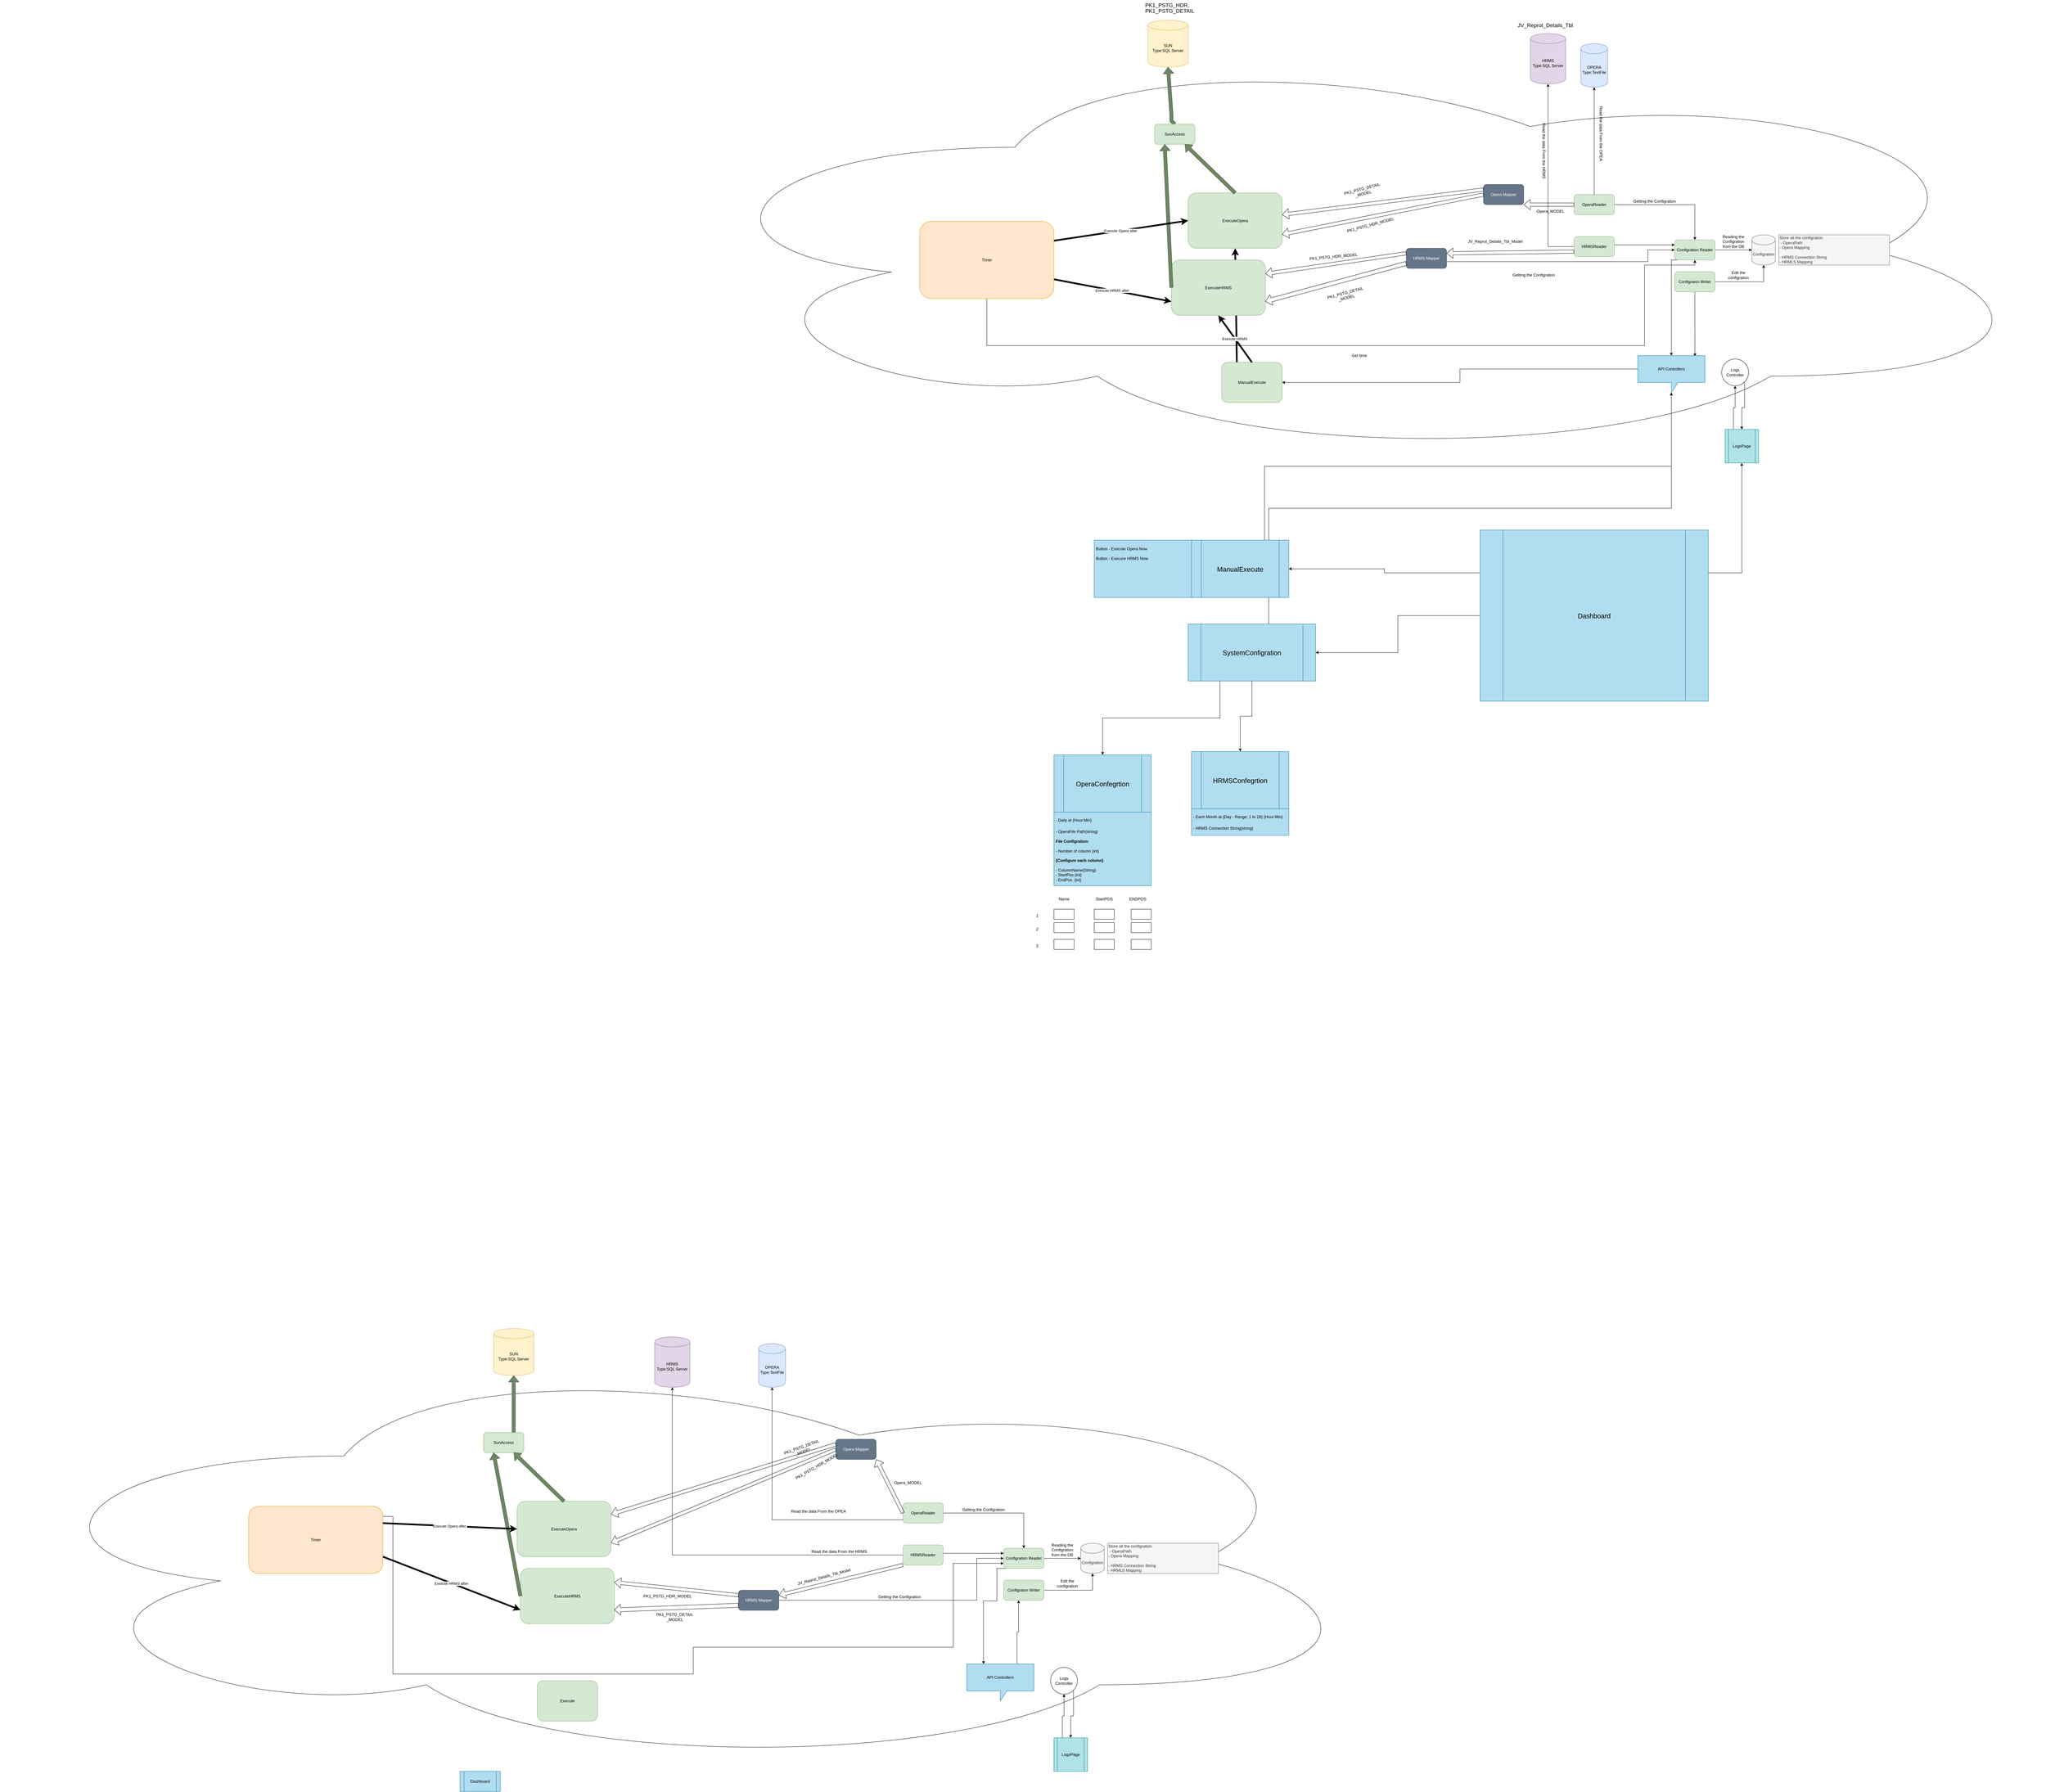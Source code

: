 <mxfile version="14.5.1" type="device"><diagram id="SkZ8xKbfMHvKanueeey8" name="Page-1"><mxGraphModel dx="5813" dy="5493" grid="1" gridSize="10" guides="1" tooltips="1" connect="1" arrows="1" fold="1" page="1" pageScale="1" pageWidth="5000" pageHeight="5000" math="0" shadow="0"><root><mxCell id="0"/><mxCell id="1" parent="0"/><mxCell id="7p1KO4YLAmuhVoITMuK_-13" value="" style="ellipse;shape=cloud;whiteSpace=wrap;html=1;" parent="1" vertex="1"><mxGeometry x="-4150" y="3040" width="4095" height="1240" as="geometry"/></mxCell><mxCell id="7p1KO4YLAmuhVoITMuK_-1" value="SUN&lt;br&gt;Type:SQL Server" style="shape=cylinder3;whiteSpace=wrap;html=1;boundedLbl=1;backgroundOutline=1;size=15;fillColor=#fff2cc;strokeColor=#d6b656;" parent="1" vertex="1"><mxGeometry x="-2680" y="2970" width="120" height="140" as="geometry"/></mxCell><mxCell id="7p1KO4YLAmuhVoITMuK_-2" value="OPERA&lt;br&gt;&lt;div style=&quot;text-align: left&quot;&gt;&lt;span&gt;Type:TextFile&lt;/span&gt;&lt;/div&gt;" style="shape=cylinder3;whiteSpace=wrap;html=1;boundedLbl=1;backgroundOutline=1;size=15;fillColor=#dae8fc;strokeColor=#6c8ebf;" parent="1" vertex="1"><mxGeometry x="-1890" y="3015" width="80" height="130" as="geometry"/></mxCell><mxCell id="7p1KO4YLAmuhVoITMuK_-3" value="HRMS&lt;br&gt;&lt;div&gt;&lt;span&gt;Type:SQL Server&lt;/span&gt;&lt;/div&gt;" style="shape=cylinder3;whiteSpace=wrap;html=1;boundedLbl=1;backgroundOutline=1;size=15;fillColor=#e1d5e7;strokeColor=#9673a6;" parent="1" vertex="1"><mxGeometry x="-2200" y="2995" width="105" height="150" as="geometry"/></mxCell><mxCell id="7p1KO4YLAmuhVoITMuK_-5" value="Configration" style="shape=cylinder3;whiteSpace=wrap;html=1;boundedLbl=1;backgroundOutline=1;size=15;fillColor=#f5f5f5;strokeColor=#666666;fontColor=#333333;" parent="1" vertex="1"><mxGeometry x="-930" y="3610" width="70" height="90" as="geometry"/></mxCell><mxCell id="7p1KO4YLAmuhVoITMuK_-7" value="Store all the configration&lt;br&gt;&amp;nbsp;- OperaPath&lt;br&gt;- Opera Mapping&lt;br&gt;&lt;br&gt;- HRMS Connection String&lt;br&gt;- HRMLS Mapping&lt;br&gt;" style="text;html=1;strokeColor=#666666;fillColor=#f5f5f5;align=left;verticalAlign=middle;whiteSpace=wrap;rounded=0;fontColor=#333333;" parent="1" vertex="1"><mxGeometry x="-850" y="3610" width="330" height="90" as="geometry"/></mxCell><mxCell id="7p1KO4YLAmuhVoITMuK_-10" value="Read the data From the OPEA&amp;nbsp;" style="text;html=1;strokeColor=none;fillColor=none;align=center;verticalAlign=middle;whiteSpace=wrap;rounded=0;" parent="1" vertex="1"><mxGeometry x="-1800" y="3505" width="180" height="20" as="geometry"/></mxCell><mxCell id="7p1KO4YLAmuhVoITMuK_-11" value="Read the data From the HRMS" style="text;html=1;strokeColor=none;fillColor=none;align=center;verticalAlign=middle;whiteSpace=wrap;rounded=0;" parent="1" vertex="1"><mxGeometry x="-1790" y="3625" width="280" height="20" as="geometry"/></mxCell><mxCell id="7p1KO4YLAmuhVoITMuK_-18" style="edgeStyle=orthogonalEdgeStyle;rounded=0;orthogonalLoop=1;jettySize=auto;html=1;exitX=0;exitY=0.5;exitDx=0;exitDy=0;" parent="1" source="7p1KO4YLAmuhVoITMuK_-14" target="7p1KO4YLAmuhVoITMuK_-2" edge="1"><mxGeometry relative="1" as="geometry"><Array as="points"><mxPoint x="-1460" y="3540"/></Array></mxGeometry></mxCell><mxCell id="7p1KO4YLAmuhVoITMuK_-23" style="edgeStyle=orthogonalEdgeStyle;rounded=0;orthogonalLoop=1;jettySize=auto;html=1;exitX=1;exitY=0.5;exitDx=0;exitDy=0;" parent="1" source="7p1KO4YLAmuhVoITMuK_-14" target="7p1KO4YLAmuhVoITMuK_-19" edge="1"><mxGeometry relative="1" as="geometry"/></mxCell><mxCell id="7p1KO4YLAmuhVoITMuK_-14" value="OperaReader" style="rounded=1;whiteSpace=wrap;html=1;fillColor=#d5e8d4;strokeColor=#82b366;" parent="1" vertex="1"><mxGeometry x="-1460" y="3490" width="120" height="60" as="geometry"/></mxCell><mxCell id="7p1KO4YLAmuhVoITMuK_-16" value="Getting the Configration" style="text;html=1;strokeColor=none;fillColor=none;align=center;verticalAlign=middle;whiteSpace=wrap;rounded=0;" parent="1" vertex="1"><mxGeometry x="-1340" y="3500" width="240" height="20" as="geometry"/></mxCell><mxCell id="7p1KO4YLAmuhVoITMuK_-25" style="edgeStyle=orthogonalEdgeStyle;rounded=0;orthogonalLoop=1;jettySize=auto;html=1;exitX=1;exitY=0.5;exitDx=0;exitDy=0;" parent="1" source="7p1KO4YLAmuhVoITMuK_-19" target="7p1KO4YLAmuhVoITMuK_-5" edge="1"><mxGeometry relative="1" as="geometry"/></mxCell><mxCell id="7p1KO4YLAmuhVoITMuK_-61" style="edgeStyle=orthogonalEdgeStyle;rounded=0;orthogonalLoop=1;jettySize=auto;html=1;exitX=0.5;exitY=1;exitDx=0;exitDy=0;entryX=0.25;entryY=0;entryDx=0;entryDy=0;entryPerimeter=0;" parent="1" source="7p1KO4YLAmuhVoITMuK_-19" target="7p1KO4YLAmuhVoITMuK_-60" edge="1"><mxGeometry relative="1" as="geometry"><Array as="points"><mxPoint x="-1180" y="3685"/><mxPoint x="-1180" y="3782"/><mxPoint x="-1220" y="3782"/></Array></mxGeometry></mxCell><mxCell id="7p1KO4YLAmuhVoITMuK_-19" value="Configration Reader" style="rounded=1;whiteSpace=wrap;html=1;fillColor=#d5e8d4;strokeColor=#82b366;" parent="1" vertex="1"><mxGeometry x="-1160" y="3625" width="120" height="60" as="geometry"/></mxCell><mxCell id="7p1KO4YLAmuhVoITMuK_-24" value="Reading the Configration from the DB" style="text;html=1;strokeColor=none;fillColor=none;align=center;verticalAlign=middle;whiteSpace=wrap;rounded=0;" parent="1" vertex="1"><mxGeometry x="-1020" y="3620" width="70" height="20" as="geometry"/></mxCell><mxCell id="7p1KO4YLAmuhVoITMuK_-27" style="edgeStyle=orthogonalEdgeStyle;rounded=0;orthogonalLoop=1;jettySize=auto;html=1;exitX=1;exitY=0.5;exitDx=0;exitDy=0;entryX=0.5;entryY=1;entryDx=0;entryDy=0;entryPerimeter=0;" parent="1" source="7p1KO4YLAmuhVoITMuK_-26" target="7p1KO4YLAmuhVoITMuK_-5" edge="1"><mxGeometry relative="1" as="geometry"/></mxCell><mxCell id="7p1KO4YLAmuhVoITMuK_-26" value="Configraion Writer" style="rounded=1;whiteSpace=wrap;html=1;fillColor=#d5e8d4;strokeColor=#82b366;" parent="1" vertex="1"><mxGeometry x="-1160" y="3720" width="120" height="60" as="geometry"/></mxCell><mxCell id="7p1KO4YLAmuhVoITMuK_-28" value="Edit the configration" style="text;html=1;strokeColor=none;fillColor=none;align=center;verticalAlign=middle;whiteSpace=wrap;rounded=0;" parent="1" vertex="1"><mxGeometry x="-990" y="3720" width="40" height="20" as="geometry"/></mxCell><mxCell id="7p1KO4YLAmuhVoITMuK_-31" style="edgeStyle=orthogonalEdgeStyle;rounded=0;orthogonalLoop=1;jettySize=auto;html=1;exitX=1;exitY=0.5;exitDx=0;exitDy=0;entryX=0;entryY=0.25;entryDx=0;entryDy=0;" parent="1" source="7p1KO4YLAmuhVoITMuK_-29" target="7p1KO4YLAmuhVoITMuK_-19" edge="1"><mxGeometry relative="1" as="geometry"><Array as="points"><mxPoint x="-1340" y="3640"/></Array></mxGeometry></mxCell><mxCell id="7p1KO4YLAmuhVoITMuK_-32" style="edgeStyle=orthogonalEdgeStyle;rounded=0;orthogonalLoop=1;jettySize=auto;html=1;exitX=0;exitY=0.5;exitDx=0;exitDy=0;" parent="1" source="7p1KO4YLAmuhVoITMuK_-29" target="7p1KO4YLAmuhVoITMuK_-3" edge="1"><mxGeometry relative="1" as="geometry"/></mxCell><mxCell id="7p1KO4YLAmuhVoITMuK_-29" value="HRMSReader" style="rounded=1;whiteSpace=wrap;html=1;fillColor=#d5e8d4;strokeColor=#82b366;" parent="1" vertex="1"><mxGeometry x="-1460" y="3615" width="120" height="60" as="geometry"/></mxCell><mxCell id="7p1KO4YLAmuhVoITMuK_-36" value="" style="shape=flexArrow;endArrow=classic;html=1;exitX=0;exitY=1;exitDx=0;exitDy=0;entryX=1;entryY=0.25;entryDx=0;entryDy=0;" parent="1" source="7p1KO4YLAmuhVoITMuK_-29" target="7p1KO4YLAmuhVoITMuK_-37" edge="1"><mxGeometry width="50" height="50" relative="1" as="geometry"><mxPoint x="-1360" y="3880" as="sourcePoint"/><mxPoint x="-1710" y="3750" as="targetPoint"/></mxGeometry></mxCell><mxCell id="7p1KO4YLAmuhVoITMuK_-42" style="edgeStyle=orthogonalEdgeStyle;rounded=0;orthogonalLoop=1;jettySize=auto;html=1;exitX=1;exitY=0.5;exitDx=0;exitDy=0;entryX=0;entryY=0.5;entryDx=0;entryDy=0;" parent="1" source="7p1KO4YLAmuhVoITMuK_-37" target="7p1KO4YLAmuhVoITMuK_-19" edge="1"><mxGeometry relative="1" as="geometry"><Array as="points"><mxPoint x="-1240" y="3780"/><mxPoint x="-1240" y="3655"/></Array></mxGeometry></mxCell><mxCell id="7p1KO4YLAmuhVoITMuK_-37" value="HRMS Mapper" style="rounded=1;whiteSpace=wrap;html=1;fillColor=#647687;strokeColor=#314354;fontColor=#ffffff;" parent="1" vertex="1"><mxGeometry x="-1950" y="3750" width="120" height="60" as="geometry"/></mxCell><mxCell id="7p1KO4YLAmuhVoITMuK_-38" value="" style="shape=flexArrow;endArrow=classic;html=1;exitX=0;exitY=0.5;exitDx=0;exitDy=0;entryX=1;entryY=1;entryDx=0;entryDy=0;" parent="1" source="7p1KO4YLAmuhVoITMuK_-14" target="7p1KO4YLAmuhVoITMuK_-50" edge="1"><mxGeometry width="50" height="50" relative="1" as="geometry"><mxPoint x="-1630" y="3830" as="sourcePoint"/><mxPoint x="-1610" y="3220" as="targetPoint"/></mxGeometry></mxCell><mxCell id="7p1KO4YLAmuhVoITMuK_-41" value="&lt;span style=&quot;line-height: 107% ; font-family: &amp;#34;calibri&amp;#34; , sans-serif&quot;&gt;&lt;font style=&quot;font-size: 12px&quot;&gt;JV_Reprot_Details_Tbl_Model&lt;/font&gt;&lt;/span&gt;" style="text;html=1;strokeColor=none;fillColor=none;align=center;verticalAlign=middle;whiteSpace=wrap;rounded=0;rotation=-15;" parent="1" vertex="1"><mxGeometry x="-1790" y="3700" width="190" height="20" as="geometry"/></mxCell><mxCell id="7p1KO4YLAmuhVoITMuK_-43" value="Getting the Configration" style="text;html=1;strokeColor=none;fillColor=none;align=center;verticalAlign=middle;whiteSpace=wrap;rounded=0;" parent="1" vertex="1"><mxGeometry x="-1590" y="3760" width="240" height="20" as="geometry"/></mxCell><mxCell id="7p1KO4YLAmuhVoITMuK_-45" value="&lt;span style=&quot;line-height: 107% ; font-family: &amp;#34;calibri&amp;#34; , sans-serif&quot;&gt;&lt;font style=&quot;font-size: 12px&quot;&gt;PK1_PSTG_HDR_MODEL&amp;nbsp;&lt;/font&gt;&lt;/span&gt;" style="text;html=1;strokeColor=none;fillColor=none;align=center;verticalAlign=middle;whiteSpace=wrap;rounded=0;" parent="1" vertex="1"><mxGeometry x="-2225" y="3757.5" width="130" height="20" as="geometry"/></mxCell><mxCell id="7p1KO4YLAmuhVoITMuK_-46" value="" style="shape=flexArrow;endArrow=classic;html=1;exitX=0;exitY=0.25;exitDx=0;exitDy=0;entryX=1;entryY=0.25;entryDx=0;entryDy=0;" parent="1" source="7p1KO4YLAmuhVoITMuK_-37" target="gyoFnCKfVferiqmTyNsm-7" edge="1"><mxGeometry width="50" height="50" relative="1" as="geometry"><mxPoint x="-1930" y="3810" as="sourcePoint"/><mxPoint x="-2300" y="3693.761" as="targetPoint"/></mxGeometry></mxCell><mxCell id="7p1KO4YLAmuhVoITMuK_-47" value="" style="shape=flexArrow;endArrow=classic;html=1;width=12;endSize=5.67;exitX=0;exitY=0.75;exitDx=0;exitDy=0;entryX=1;entryY=0.75;entryDx=0;entryDy=0;" parent="1" source="7p1KO4YLAmuhVoITMuK_-37" target="gyoFnCKfVferiqmTyNsm-7" edge="1"><mxGeometry width="50" height="50" relative="1" as="geometry"><mxPoint x="-2010" y="3800" as="sourcePoint"/><mxPoint x="-2300" y="3810" as="targetPoint"/></mxGeometry></mxCell><mxCell id="7p1KO4YLAmuhVoITMuK_-48" value="&lt;span style=&quot;line-height: 107% ; font-family: &amp;#34;calibri&amp;#34; , sans-serif&quot;&gt;PK1_PSTG_DETAIL _MODEL&lt;/span&gt;" style="text;html=1;strokeColor=none;fillColor=none;align=center;verticalAlign=middle;whiteSpace=wrap;rounded=0;" parent="1" vertex="1"><mxGeometry x="-2210" y="3820" width="140" height="20" as="geometry"/></mxCell><mxCell id="7p1KO4YLAmuhVoITMuK_-50" value="Opera Mapper" style="rounded=1;whiteSpace=wrap;html=1;fillColor=#647687;strokeColor=#314354;fontColor=#ffffff;" parent="1" vertex="1"><mxGeometry x="-1660" y="3300" width="120" height="60" as="geometry"/></mxCell><mxCell id="7p1KO4YLAmuhVoITMuK_-51" value="Opera_MODEL" style="text;html=1;strokeColor=none;fillColor=none;align=center;verticalAlign=middle;whiteSpace=wrap;rounded=0;" parent="1" vertex="1"><mxGeometry x="-1490" y="3420" width="90" height="20" as="geometry"/></mxCell><mxCell id="7p1KO4YLAmuhVoITMuK_-53" value="" style="shape=flexArrow;endArrow=classic;html=1;exitX=0;exitY=0.5;exitDx=0;exitDy=0;entryX=1;entryY=0.75;entryDx=0;entryDy=0;" parent="1" source="7p1KO4YLAmuhVoITMuK_-50" target="gyoFnCKfVferiqmTyNsm-4" edge="1"><mxGeometry width="50" height="50" relative="1" as="geometry"><mxPoint x="-1675" y="3341.88" as="sourcePoint"/><mxPoint x="-2300" y="3650" as="targetPoint"/></mxGeometry></mxCell><mxCell id="7p1KO4YLAmuhVoITMuK_-54" value="&lt;span style=&quot;line-height: 107% ; font-family: &amp;#34;calibri&amp;#34; , sans-serif&quot;&gt;&lt;font style=&quot;font-size: 12px&quot;&gt;PK1_PSTG_HDR_MODEL&amp;nbsp;&lt;/font&gt;&lt;/span&gt;" style="text;html=1;strokeColor=none;fillColor=none;align=center;verticalAlign=middle;whiteSpace=wrap;rounded=0;rotation=-30;" parent="1" vertex="1"><mxGeometry x="-1780" y="3370" width="130" height="20" as="geometry"/></mxCell><mxCell id="7p1KO4YLAmuhVoITMuK_-55" value="" style="endArrow=classic;html=1;exitX=0;exitY=0.25;exitDx=0;exitDy=0;shape=flexArrow;" parent="1" source="7p1KO4YLAmuhVoITMuK_-50" target="gyoFnCKfVferiqmTyNsm-4" edge="1"><mxGeometry width="50" height="50" relative="1" as="geometry"><mxPoint x="-1660" y="3285" as="sourcePoint"/><mxPoint x="-2300" y="3565.76" as="targetPoint"/></mxGeometry></mxCell><mxCell id="7p1KO4YLAmuhVoITMuK_-56" value="&lt;span style=&quot;line-height: 107% ; font-family: &amp;#34;calibri&amp;#34; , sans-serif&quot;&gt;PK1_PSTG_DETAIL _MODEL&lt;/span&gt;" style="text;html=1;strokeColor=none;fillColor=none;align=center;verticalAlign=middle;whiteSpace=wrap;rounded=0;rotation=-20;" parent="1" vertex="1"><mxGeometry x="-1830" y="3320" width="140" height="20" as="geometry"/></mxCell><mxCell id="7p1KO4YLAmuhVoITMuK_-57" value="" style="shape=flexArrow;endArrow=classic;html=1;fillColor=#6d8764;strokeColor=#3A5431;entryX=0.5;entryY=1;entryDx=0;entryDy=0;entryPerimeter=0;exitX=0.75;exitY=0;exitDx=0;exitDy=0;" parent="1" source="gyoFnCKfVferiqmTyNsm-5" target="7p1KO4YLAmuhVoITMuK_-1" edge="1"><mxGeometry width="50" height="50" relative="1" as="geometry"><mxPoint x="-2620" y="3260" as="sourcePoint"/><mxPoint x="-2870" y="3480" as="targetPoint"/></mxGeometry></mxCell><mxCell id="7p1KO4YLAmuhVoITMuK_-62" style="edgeStyle=orthogonalEdgeStyle;rounded=0;orthogonalLoop=1;jettySize=auto;html=1;exitX=0.75;exitY=0;exitDx=0;exitDy=0;exitPerimeter=0;entryX=0.372;entryY=1.002;entryDx=0;entryDy=0;entryPerimeter=0;" parent="1" source="7p1KO4YLAmuhVoITMuK_-60" target="7p1KO4YLAmuhVoITMuK_-26" edge="1"><mxGeometry relative="1" as="geometry"><mxPoint x="-1119" y="3830" as="targetPoint"/></mxGeometry></mxCell><mxCell id="7p1KO4YLAmuhVoITMuK_-60" value="API Controllers" style="shape=callout;whiteSpace=wrap;html=1;perimeter=calloutPerimeter;fillColor=#b1ddf0;strokeColor=#10739e;" parent="1" vertex="1"><mxGeometry x="-1270" y="3970" width="200" height="110" as="geometry"/></mxCell><mxCell id="7p1KO4YLAmuhVoITMuK_-69" style="edgeStyle=orthogonalEdgeStyle;rounded=0;orthogonalLoop=1;jettySize=auto;html=1;exitX=0.25;exitY=0;exitDx=0;exitDy=0;entryX=0.5;entryY=1;entryDx=0;entryDy=0;" parent="1" source="7p1KO4YLAmuhVoITMuK_-65" target="7p1KO4YLAmuhVoITMuK_-67" edge="1"><mxGeometry relative="1" as="geometry"/></mxCell><mxCell id="7p1KO4YLAmuhVoITMuK_-65" value="LogsPage" style="shape=process;whiteSpace=wrap;html=1;backgroundOutline=1;fillColor=#b0e3e6;strokeColor=#0e8088;" parent="1" vertex="1"><mxGeometry x="-1010" y="4190" width="100" height="100" as="geometry"/></mxCell><mxCell id="7p1KO4YLAmuhVoITMuK_-68" style="edgeStyle=orthogonalEdgeStyle;rounded=0;orthogonalLoop=1;jettySize=auto;html=1;exitX=1;exitY=1;exitDx=0;exitDy=0;" parent="1" source="7p1KO4YLAmuhVoITMuK_-67" target="7p1KO4YLAmuhVoITMuK_-65" edge="1"><mxGeometry relative="1" as="geometry"/></mxCell><mxCell id="7p1KO4YLAmuhVoITMuK_-67" value="Logs Controller" style="ellipse;whiteSpace=wrap;html=1;aspect=fixed;" parent="1" vertex="1"><mxGeometry x="-1020" y="3980" width="80" height="80" as="geometry"/></mxCell><mxCell id="gyoFnCKfVferiqmTyNsm-3" style="edgeStyle=orthogonalEdgeStyle;rounded=0;orthogonalLoop=1;jettySize=auto;html=1;exitX=1;exitY=0.5;exitDx=0;exitDy=0;entryX=0;entryY=0.75;entryDx=0;entryDy=0;" parent="1" source="gyoFnCKfVferiqmTyNsm-1" target="7p1KO4YLAmuhVoITMuK_-19" edge="1"><mxGeometry relative="1" as="geometry"><Array as="points"><mxPoint x="-2980" y="3530"/><mxPoint x="-2980" y="4000"/><mxPoint x="-2085" y="4000"/><mxPoint x="-2085" y="3920"/><mxPoint x="-1310" y="3920"/><mxPoint x="-1310" y="3670"/></Array></mxGeometry></mxCell><mxCell id="gyoFnCKfVferiqmTyNsm-1" value="Timer" style="rounded=1;whiteSpace=wrap;html=1;fillColor=#ffe6cc;strokeColor=#d79b00;" parent="1" vertex="1"><mxGeometry x="-3410" y="3500" width="400" height="200" as="geometry"/></mxCell><mxCell id="gyoFnCKfVferiqmTyNsm-4" value="ExecuteOpera" style="rounded=1;whiteSpace=wrap;html=1;fillColor=#d5e8d4;strokeColor=#82b366;" parent="1" vertex="1"><mxGeometry x="-2610" y="3485" width="280" height="165" as="geometry"/></mxCell><mxCell id="gyoFnCKfVferiqmTyNsm-5" value="SunAccess" style="rounded=1;whiteSpace=wrap;html=1;fillColor=#d5e8d4;strokeColor=#82b366;" parent="1" vertex="1"><mxGeometry x="-2710" y="3280" width="120" height="60" as="geometry"/></mxCell><mxCell id="gyoFnCKfVferiqmTyNsm-6" value="" style="shape=flexArrow;endArrow=classic;html=1;fillColor=#6d8764;strokeColor=#3A5431;entryX=0.75;entryY=1;entryDx=0;entryDy=0;exitX=0.5;exitY=0;exitDx=0;exitDy=0;" parent="1" source="gyoFnCKfVferiqmTyNsm-4" target="gyoFnCKfVferiqmTyNsm-5" edge="1"><mxGeometry width="50" height="50" relative="1" as="geometry"><mxPoint x="-2500" y="3470" as="sourcePoint"/><mxPoint x="-2500" y="3300" as="targetPoint"/></mxGeometry></mxCell><mxCell id="gyoFnCKfVferiqmTyNsm-7" value="ExecuteHRMS" style="rounded=1;whiteSpace=wrap;html=1;fillColor=#d5e8d4;strokeColor=#82b366;" parent="1" vertex="1"><mxGeometry x="-2600" y="3685" width="280" height="165" as="geometry"/></mxCell><mxCell id="gyoFnCKfVferiqmTyNsm-9" value="" style="shape=flexArrow;endArrow=classic;html=1;fillColor=#6d8764;strokeColor=#3A5431;entryX=0.25;entryY=1;entryDx=0;entryDy=0;exitX=0;exitY=0.5;exitDx=0;exitDy=0;" parent="1" source="gyoFnCKfVferiqmTyNsm-7" target="gyoFnCKfVferiqmTyNsm-5" edge="1"><mxGeometry width="50" height="50" relative="1" as="geometry"><mxPoint x="-2610" y="3750" as="sourcePoint"/><mxPoint x="-2760" y="3605" as="targetPoint"/></mxGeometry></mxCell><mxCell id="gyoFnCKfVferiqmTyNsm-12" value="" style="endArrow=classic;html=1;strokeWidth=5;entryX=0;entryY=0.5;entryDx=0;entryDy=0;exitX=1;exitY=0.25;exitDx=0;exitDy=0;" parent="1" source="gyoFnCKfVferiqmTyNsm-1" target="gyoFnCKfVferiqmTyNsm-4" edge="1"><mxGeometry relative="1" as="geometry"><mxPoint x="-2880" y="3660" as="sourcePoint"/><mxPoint x="-2780" y="3660" as="targetPoint"/></mxGeometry></mxCell><mxCell id="gyoFnCKfVferiqmTyNsm-13" value="Exexute Opera after&amp;nbsp;" style="edgeLabel;resizable=0;html=1;align=center;verticalAlign=middle;" parent="gyoFnCKfVferiqmTyNsm-12" connectable="0" vertex="1"><mxGeometry relative="1" as="geometry"/></mxCell><mxCell id="gyoFnCKfVferiqmTyNsm-15" value="" style="endArrow=classic;html=1;strokeWidth=5;entryX=0;entryY=0.75;entryDx=0;entryDy=0;exitX=1;exitY=0.75;exitDx=0;exitDy=0;" parent="1" source="gyoFnCKfVferiqmTyNsm-1" target="gyoFnCKfVferiqmTyNsm-7" edge="1"><mxGeometry relative="1" as="geometry"><mxPoint x="-3020" y="3710" as="sourcePoint"/><mxPoint x="-2620.0" y="3727.5" as="targetPoint"/></mxGeometry></mxCell><mxCell id="gyoFnCKfVferiqmTyNsm-16" value="Exexute HRMS after&amp;nbsp;" style="edgeLabel;resizable=0;html=1;align=center;verticalAlign=middle;" parent="gyoFnCKfVferiqmTyNsm-15" connectable="0" vertex="1"><mxGeometry relative="1" as="geometry"/></mxCell><mxCell id="gyoFnCKfVferiqmTyNsm-26" value="Dashboard" style="shape=process;whiteSpace=wrap;html=1;backgroundOutline=1;fillColor=#b1ddf0;strokeColor=#10739e;" parent="1" vertex="1"><mxGeometry x="-2780" y="4290" width="120" height="60" as="geometry"/></mxCell><mxCell id="gyoFnCKfVferiqmTyNsm-27" style="edgeStyle=orthogonalEdgeStyle;rounded=0;jumpSize=8;orthogonalLoop=1;jettySize=auto;html=1;exitX=0.5;exitY=1;exitDx=0;exitDy=0;strokeWidth=5;" parent="1" edge="1"><mxGeometry relative="1" as="geometry"><mxPoint x="-2535" y="3140" as="sourcePoint"/><mxPoint x="-2535" y="3140" as="targetPoint"/></mxGeometry></mxCell><mxCell id="gyoFnCKfVferiqmTyNsm-28" value="Execute" style="rounded=1;whiteSpace=wrap;html=1;fillColor=#d5e8d4;strokeColor=#82b366;" parent="1" vertex="1"><mxGeometry x="-2550" y="4020" width="180" height="120" as="geometry"/></mxCell><mxCell id="gyoFnCKfVferiqmTyNsm-29" value="" style="ellipse;shape=cloud;whiteSpace=wrap;html=1;" parent="1" vertex="1"><mxGeometry x="-2150" y="-861" width="4095" height="1240" as="geometry"/></mxCell><mxCell id="gyoFnCKfVferiqmTyNsm-30" value="" style="endArrow=classic;html=1;strokeWidth=5;entryX=0.5;entryY=1;entryDx=0;entryDy=0;exitX=0.25;exitY=0;exitDx=0;exitDy=0;" parent="1" source="gyoFnCKfVferiqmTyNsm-91" target="gyoFnCKfVferiqmTyNsm-79" edge="1"><mxGeometry relative="1" as="geometry"><mxPoint x="-510" y="170" as="sourcePoint"/><mxPoint x="-560" y="30" as="targetPoint"/></mxGeometry></mxCell><mxCell id="gyoFnCKfVferiqmTyNsm-31" value="Exexute HRMS&amp;nbsp;" style="edgeLabel;resizable=0;html=1;align=center;verticalAlign=middle;" parent="gyoFnCKfVferiqmTyNsm-30" connectable="0" vertex="1"><mxGeometry relative="1" as="geometry"/></mxCell><mxCell id="gyoFnCKfVferiqmTyNsm-32" value="SUN&lt;br&gt;Type:SQL Server" style="shape=cylinder3;whiteSpace=wrap;html=1;boundedLbl=1;backgroundOutline=1;size=15;fillColor=#fff2cc;strokeColor=#d6b656;" parent="1" vertex="1"><mxGeometry x="-730" y="-930" width="120" height="140" as="geometry"/></mxCell><mxCell id="gyoFnCKfVferiqmTyNsm-33" value="OPERA&lt;br&gt;&lt;div style=&quot;text-align: left&quot;&gt;&lt;span&gt;Type:TextFile&lt;/span&gt;&lt;/div&gt;" style="shape=cylinder3;whiteSpace=wrap;html=1;boundedLbl=1;backgroundOutline=1;size=15;fillColor=#dae8fc;strokeColor=#6c8ebf;" parent="1" vertex="1"><mxGeometry x="560" y="-860" width="80" height="130" as="geometry"/></mxCell><mxCell id="gyoFnCKfVferiqmTyNsm-34" value="HRMS&lt;br&gt;&lt;div&gt;&lt;span&gt;Type:SQL Server&lt;/span&gt;&lt;/div&gt;" style="shape=cylinder3;whiteSpace=wrap;html=1;boundedLbl=1;backgroundOutline=1;size=15;fillColor=#e1d5e7;strokeColor=#9673a6;" parent="1" vertex="1"><mxGeometry x="410" y="-890" width="105" height="150" as="geometry"/></mxCell><mxCell id="gyoFnCKfVferiqmTyNsm-35" value="Configration" style="shape=cylinder3;whiteSpace=wrap;html=1;boundedLbl=1;backgroundOutline=1;size=15;fillColor=#f5f5f5;strokeColor=#666666;fontColor=#333333;" parent="1" vertex="1"><mxGeometry x="1070" y="-290" width="70" height="90" as="geometry"/></mxCell><mxCell id="gyoFnCKfVferiqmTyNsm-36" value="Store all the configration&lt;br&gt;&amp;nbsp;- OperaPath&lt;br&gt;- Opera Mapping&lt;br&gt;&lt;br&gt;- HRMS Connection String&lt;br&gt;- HRMLS Mapping&lt;br&gt;" style="text;html=1;strokeColor=#666666;fillColor=#f5f5f5;align=left;verticalAlign=middle;whiteSpace=wrap;rounded=0;fontColor=#333333;" parent="1" vertex="1"><mxGeometry x="1150" y="-290" width="330" height="90" as="geometry"/></mxCell><mxCell id="gyoFnCKfVferiqmTyNsm-37" value="Read the data From the OPEA&amp;nbsp;" style="text;html=1;strokeColor=none;fillColor=none;align=center;verticalAlign=middle;whiteSpace=wrap;rounded=0;rotation=90;" parent="1" vertex="1"><mxGeometry x="530" y="-600" width="180" height="20" as="geometry"/></mxCell><mxCell id="gyoFnCKfVferiqmTyNsm-38" value="Read the data From the HRMS" style="text;html=1;strokeColor=none;fillColor=none;align=center;verticalAlign=middle;whiteSpace=wrap;rounded=0;rotation=90;" parent="1" vertex="1"><mxGeometry x="310" y="-550" width="280" height="20" as="geometry"/></mxCell><mxCell id="gyoFnCKfVferiqmTyNsm-39" style="edgeStyle=orthogonalEdgeStyle;rounded=0;orthogonalLoop=1;jettySize=auto;html=1;exitX=0;exitY=0.5;exitDx=0;exitDy=0;" parent="1" source="gyoFnCKfVferiqmTyNsm-41" target="gyoFnCKfVferiqmTyNsm-33" edge="1"><mxGeometry relative="1" as="geometry"><Array as="points"><mxPoint x="540" y="-360"/></Array></mxGeometry></mxCell><mxCell id="gyoFnCKfVferiqmTyNsm-40" style="edgeStyle=orthogonalEdgeStyle;rounded=0;orthogonalLoop=1;jettySize=auto;html=1;exitX=1;exitY=0.5;exitDx=0;exitDy=0;" parent="1" source="gyoFnCKfVferiqmTyNsm-41" target="gyoFnCKfVferiqmTyNsm-45" edge="1"><mxGeometry relative="1" as="geometry"/></mxCell><mxCell id="gyoFnCKfVferiqmTyNsm-41" value="OperaReader" style="rounded=1;whiteSpace=wrap;html=1;fillColor=#d5e8d4;strokeColor=#82b366;" parent="1" vertex="1"><mxGeometry x="540" y="-410" width="120" height="60" as="geometry"/></mxCell><mxCell id="gyoFnCKfVferiqmTyNsm-42" value="Getting the Configration" style="text;html=1;strokeColor=none;fillColor=none;align=center;verticalAlign=middle;whiteSpace=wrap;rounded=0;" parent="1" vertex="1"><mxGeometry x="660" y="-400" width="240" height="20" as="geometry"/></mxCell><mxCell id="gyoFnCKfVferiqmTyNsm-43" style="edgeStyle=orthogonalEdgeStyle;rounded=0;orthogonalLoop=1;jettySize=auto;html=1;exitX=1;exitY=0.5;exitDx=0;exitDy=0;" parent="1" source="gyoFnCKfVferiqmTyNsm-45" target="gyoFnCKfVferiqmTyNsm-35" edge="1"><mxGeometry relative="1" as="geometry"/></mxCell><mxCell id="gyoFnCKfVferiqmTyNsm-44" style="edgeStyle=orthogonalEdgeStyle;rounded=0;orthogonalLoop=1;jettySize=auto;html=1;exitX=0.5;exitY=1;exitDx=0;exitDy=0;entryX=0.5;entryY=0;entryDx=0;entryDy=0;entryPerimeter=0;" parent="1" source="gyoFnCKfVferiqmTyNsm-45" target="gyoFnCKfVferiqmTyNsm-72" edge="1"><mxGeometry relative="1" as="geometry"><Array as="points"><mxPoint x="830" y="-215"/></Array></mxGeometry></mxCell><mxCell id="gyoFnCKfVferiqmTyNsm-45" value="Configration Reader" style="rounded=1;whiteSpace=wrap;html=1;fillColor=#d5e8d4;strokeColor=#82b366;" parent="1" vertex="1"><mxGeometry x="840" y="-275" width="120" height="60" as="geometry"/></mxCell><mxCell id="gyoFnCKfVferiqmTyNsm-46" value="Reading the Configration from the DB" style="text;html=1;strokeColor=none;fillColor=none;align=center;verticalAlign=middle;whiteSpace=wrap;rounded=0;" parent="1" vertex="1"><mxGeometry x="980" y="-280" width="70" height="20" as="geometry"/></mxCell><mxCell id="gyoFnCKfVferiqmTyNsm-47" style="edgeStyle=orthogonalEdgeStyle;rounded=0;orthogonalLoop=1;jettySize=auto;html=1;exitX=1;exitY=0.5;exitDx=0;exitDy=0;entryX=0.5;entryY=1;entryDx=0;entryDy=0;entryPerimeter=0;" parent="1" source="gyoFnCKfVferiqmTyNsm-49" target="gyoFnCKfVferiqmTyNsm-35" edge="1"><mxGeometry relative="1" as="geometry"/></mxCell><mxCell id="gyoFnCKfVferiqmTyNsm-48" style="edgeStyle=none;rounded=0;orthogonalLoop=1;jettySize=auto;html=1;exitX=0.5;exitY=1;exitDx=0;exitDy=0;entryX=0.851;entryY=0.017;entryDx=0;entryDy=0;entryPerimeter=0;" parent="1" source="gyoFnCKfVferiqmTyNsm-49" target="gyoFnCKfVferiqmTyNsm-72" edge="1"><mxGeometry relative="1" as="geometry"/></mxCell><mxCell id="gyoFnCKfVferiqmTyNsm-49" value="Configraion Writer" style="rounded=1;whiteSpace=wrap;html=1;fillColor=#d5e8d4;strokeColor=#82b366;" parent="1" vertex="1"><mxGeometry x="840" y="-180" width="120" height="60" as="geometry"/></mxCell><mxCell id="gyoFnCKfVferiqmTyNsm-50" value="Edit the configration" style="text;html=1;strokeColor=none;fillColor=none;align=center;verticalAlign=middle;whiteSpace=wrap;rounded=0;" parent="1" vertex="1"><mxGeometry x="1010" y="-180" width="40" height="20" as="geometry"/></mxCell><mxCell id="gyoFnCKfVferiqmTyNsm-51" style="edgeStyle=orthogonalEdgeStyle;rounded=0;orthogonalLoop=1;jettySize=auto;html=1;exitX=1;exitY=0.5;exitDx=0;exitDy=0;entryX=0;entryY=0.25;entryDx=0;entryDy=0;" parent="1" source="gyoFnCKfVferiqmTyNsm-53" target="gyoFnCKfVferiqmTyNsm-45" edge="1"><mxGeometry relative="1" as="geometry"><Array as="points"><mxPoint x="660" y="-260"/></Array></mxGeometry></mxCell><mxCell id="gyoFnCKfVferiqmTyNsm-52" style="edgeStyle=orthogonalEdgeStyle;rounded=0;orthogonalLoop=1;jettySize=auto;html=1;exitX=0;exitY=0.5;exitDx=0;exitDy=0;" parent="1" source="gyoFnCKfVferiqmTyNsm-53" target="gyoFnCKfVferiqmTyNsm-34" edge="1"><mxGeometry relative="1" as="geometry"/></mxCell><mxCell id="gyoFnCKfVferiqmTyNsm-53" value="HRMSReader" style="rounded=1;whiteSpace=wrap;html=1;fillColor=#d5e8d4;strokeColor=#82b366;" parent="1" vertex="1"><mxGeometry x="540" y="-285" width="120" height="60" as="geometry"/></mxCell><mxCell id="gyoFnCKfVferiqmTyNsm-54" value="" style="shape=flexArrow;endArrow=classic;html=1;exitX=0;exitY=0.75;exitDx=0;exitDy=0;entryX=1;entryY=0.25;entryDx=0;entryDy=0;" parent="1" source="gyoFnCKfVferiqmTyNsm-53" target="gyoFnCKfVferiqmTyNsm-56" edge="1"><mxGeometry width="50" height="50" relative="1" as="geometry"><mxPoint x="640" y="-20" as="sourcePoint"/><mxPoint x="290" y="-150" as="targetPoint"/></mxGeometry></mxCell><mxCell id="gyoFnCKfVferiqmTyNsm-55" style="edgeStyle=orthogonalEdgeStyle;rounded=0;orthogonalLoop=1;jettySize=auto;html=1;exitX=1;exitY=0.5;exitDx=0;exitDy=0;entryX=0;entryY=0.5;entryDx=0;entryDy=0;" parent="1" source="gyoFnCKfVferiqmTyNsm-56" target="gyoFnCKfVferiqmTyNsm-45" edge="1"><mxGeometry relative="1" as="geometry"><Array as="points"><mxPoint x="160" y="-210"/><mxPoint x="760" y="-210"/><mxPoint x="760" y="-245"/></Array></mxGeometry></mxCell><mxCell id="gyoFnCKfVferiqmTyNsm-56" value="HRMS Mapper" style="rounded=1;whiteSpace=wrap;html=1;fillColor=#647687;strokeColor=#314354;fontColor=#ffffff;" parent="1" vertex="1"><mxGeometry x="40" y="-250" width="120" height="60" as="geometry"/></mxCell><mxCell id="gyoFnCKfVferiqmTyNsm-57" value="" style="shape=flexArrow;endArrow=classic;html=1;exitX=0;exitY=0.5;exitDx=0;exitDy=0;entryX=1;entryY=1;entryDx=0;entryDy=0;" parent="1" source="gyoFnCKfVferiqmTyNsm-41" target="gyoFnCKfVferiqmTyNsm-64" edge="1"><mxGeometry width="50" height="50" relative="1" as="geometry"><mxPoint x="370" y="-70" as="sourcePoint"/><mxPoint x="390" y="-680" as="targetPoint"/></mxGeometry></mxCell><mxCell id="gyoFnCKfVferiqmTyNsm-58" value="&lt;span style=&quot;line-height: 107% ; font-family: &amp;#34;calibri&amp;#34; , sans-serif&quot;&gt;&lt;font style=&quot;font-size: 12px&quot;&gt;JV_Reprot_Details_Tbl_Model&lt;/font&gt;&lt;/span&gt;" style="text;html=1;strokeColor=none;fillColor=none;align=center;verticalAlign=middle;whiteSpace=wrap;rounded=0;rotation=0;" parent="1" vertex="1"><mxGeometry x="210" y="-280" width="190" height="20" as="geometry"/></mxCell><mxCell id="gyoFnCKfVferiqmTyNsm-59" value="Getting the Configration" style="text;html=1;strokeColor=none;fillColor=none;align=center;verticalAlign=middle;whiteSpace=wrap;rounded=0;" parent="1" vertex="1"><mxGeometry x="300" y="-180" width="240" height="20" as="geometry"/></mxCell><mxCell id="gyoFnCKfVferiqmTyNsm-60" value="&lt;span style=&quot;line-height: 107% ; font-family: &amp;#34;calibri&amp;#34; , sans-serif&quot;&gt;&lt;font style=&quot;font-size: 12px&quot;&gt;PK1_PSTG_HDR_MODEL&amp;nbsp;&lt;/font&gt;&lt;/span&gt;" style="text;html=1;strokeColor=none;fillColor=none;align=center;verticalAlign=middle;whiteSpace=wrap;rounded=0;rotation=-5;" parent="1" vertex="1"><mxGeometry x="-240" y="-235" width="130" height="20" as="geometry"/></mxCell><mxCell id="gyoFnCKfVferiqmTyNsm-61" value="" style="shape=flexArrow;endArrow=classic;html=1;exitX=0;exitY=0.25;exitDx=0;exitDy=0;entryX=1;entryY=0.25;entryDx=0;entryDy=0;" parent="1" source="gyoFnCKfVferiqmTyNsm-56" target="gyoFnCKfVferiqmTyNsm-82" edge="1"><mxGeometry width="50" height="50" relative="1" as="geometry"><mxPoint x="70" y="-90" as="sourcePoint"/><mxPoint x="-300" y="-206.239" as="targetPoint"/></mxGeometry></mxCell><mxCell id="gyoFnCKfVferiqmTyNsm-62" value="" style="shape=flexArrow;endArrow=classic;html=1;width=12;endSize=5.67;exitX=0;exitY=0.75;exitDx=0;exitDy=0;entryX=1;entryY=0.75;entryDx=0;entryDy=0;" parent="1" source="gyoFnCKfVferiqmTyNsm-56" target="gyoFnCKfVferiqmTyNsm-82" edge="1"><mxGeometry width="50" height="50" relative="1" as="geometry"><mxPoint x="-10" y="-100" as="sourcePoint"/><mxPoint x="-300" y="-90" as="targetPoint"/></mxGeometry></mxCell><mxCell id="gyoFnCKfVferiqmTyNsm-63" value="&lt;span style=&quot;line-height: 107% ; font-family: &amp;#34;calibri&amp;#34; , sans-serif&quot;&gt;PK1_PSTG_DETAIL _MODEL&lt;/span&gt;" style="text;html=1;strokeColor=none;fillColor=none;align=center;verticalAlign=middle;whiteSpace=wrap;rounded=0;rotation=-15;" parent="1" vertex="1"><mxGeometry x="-210" y="-120" width="140" height="20" as="geometry"/></mxCell><mxCell id="gyoFnCKfVferiqmTyNsm-64" value="Opera Mapper" style="rounded=1;whiteSpace=wrap;html=1;fillColor=#647687;strokeColor=#314354;fontColor=#ffffff;" parent="1" vertex="1"><mxGeometry x="270" y="-440" width="120" height="60" as="geometry"/></mxCell><mxCell id="gyoFnCKfVferiqmTyNsm-65" value="Opera_MODEL" style="text;html=1;strokeColor=none;fillColor=none;align=center;verticalAlign=middle;whiteSpace=wrap;rounded=0;" parent="1" vertex="1"><mxGeometry x="425" y="-370" width="90" height="20" as="geometry"/></mxCell><mxCell id="gyoFnCKfVferiqmTyNsm-66" value="" style="shape=flexArrow;endArrow=classic;html=1;exitX=0;exitY=0.5;exitDx=0;exitDy=0;entryX=1;entryY=0.75;entryDx=0;entryDy=0;" parent="1" source="gyoFnCKfVferiqmTyNsm-64" target="gyoFnCKfVferiqmTyNsm-79" edge="1"><mxGeometry width="50" height="50" relative="1" as="geometry"><mxPoint x="325" y="-558.12" as="sourcePoint"/><mxPoint x="-300" y="-250" as="targetPoint"/></mxGeometry></mxCell><mxCell id="gyoFnCKfVferiqmTyNsm-67" value="&lt;span style=&quot;line-height: 107% ; font-family: &amp;#34;calibri&amp;#34; , sans-serif&quot;&gt;&lt;font style=&quot;font-size: 12px&quot;&gt;PK1_PSTG_HDR_MODEL&amp;nbsp;&lt;/font&gt;&lt;/span&gt;" style="text;html=1;strokeColor=none;fillColor=none;align=center;verticalAlign=middle;whiteSpace=wrap;rounded=0;rotation=-15;" parent="1" vertex="1"><mxGeometry x="-130" y="-330" width="130" height="20" as="geometry"/></mxCell><mxCell id="gyoFnCKfVferiqmTyNsm-68" value="" style="endArrow=classic;html=1;exitX=0;exitY=0.25;exitDx=0;exitDy=0;shape=flexArrow;" parent="1" source="gyoFnCKfVferiqmTyNsm-64" target="gyoFnCKfVferiqmTyNsm-79" edge="1"><mxGeometry width="50" height="50" relative="1" as="geometry"><mxPoint x="340" y="-615" as="sourcePoint"/><mxPoint x="-300" y="-334.24" as="targetPoint"/></mxGeometry></mxCell><mxCell id="gyoFnCKfVferiqmTyNsm-69" value="&lt;span style=&quot;line-height: 107% ; font-family: &amp;#34;calibri&amp;#34; , sans-serif&quot;&gt;PK1_PSTG_DETAIL _MODEL&lt;/span&gt;" style="text;html=1;strokeColor=none;fillColor=none;align=center;verticalAlign=middle;whiteSpace=wrap;rounded=0;rotation=-15;" parent="1" vertex="1"><mxGeometry x="-160" y="-430" width="140" height="20" as="geometry"/></mxCell><mxCell id="gyoFnCKfVferiqmTyNsm-70" value="" style="shape=flexArrow;endArrow=classic;html=1;fillColor=#6d8764;strokeColor=#3A5431;entryX=0.5;entryY=1;entryDx=0;entryDy=0;entryPerimeter=0;exitX=0.5;exitY=0;exitDx=0;exitDy=0;" parent="1" source="gyoFnCKfVferiqmTyNsm-80" target="gyoFnCKfVferiqmTyNsm-32" edge="1"><mxGeometry width="50" height="50" relative="1" as="geometry"><mxPoint x="-620" y="-640" as="sourcePoint"/><mxPoint x="-870" y="-420" as="targetPoint"/><Array as="points"><mxPoint x="-660" y="-630"/><mxPoint x="-660" y="-650"/></Array></mxGeometry></mxCell><mxCell id="gyoFnCKfVferiqmTyNsm-71" style="edgeStyle=orthogonalEdgeStyle;rounded=0;orthogonalLoop=1;jettySize=auto;html=1;exitX=0;exitY=0;exitDx=0;exitDy=40;exitPerimeter=0;entryX=1;entryY=0.5;entryDx=0;entryDy=0;" parent="1" source="gyoFnCKfVferiqmTyNsm-72" target="gyoFnCKfVferiqmTyNsm-91" edge="1"><mxGeometry relative="1" as="geometry"/></mxCell><mxCell id="gyoFnCKfVferiqmTyNsm-72" value="API Controllers" style="shape=callout;whiteSpace=wrap;html=1;perimeter=calloutPerimeter;fillColor=#b1ddf0;strokeColor=#10739e;" parent="1" vertex="1"><mxGeometry x="730" y="70" width="200" height="110" as="geometry"/></mxCell><mxCell id="gyoFnCKfVferiqmTyNsm-73" style="edgeStyle=orthogonalEdgeStyle;rounded=0;orthogonalLoop=1;jettySize=auto;html=1;exitX=0.25;exitY=0;exitDx=0;exitDy=0;entryX=0.5;entryY=1;entryDx=0;entryDy=0;" parent="1" source="gyoFnCKfVferiqmTyNsm-74" target="gyoFnCKfVferiqmTyNsm-76" edge="1"><mxGeometry relative="1" as="geometry"/></mxCell><mxCell id="gyoFnCKfVferiqmTyNsm-74" value="LogsPage" style="shape=process;whiteSpace=wrap;html=1;backgroundOutline=1;fillColor=#b0e3e6;strokeColor=#0e8088;" parent="1" vertex="1"><mxGeometry x="990" y="290" width="100" height="100" as="geometry"/></mxCell><mxCell id="gyoFnCKfVferiqmTyNsm-75" style="edgeStyle=orthogonalEdgeStyle;rounded=0;orthogonalLoop=1;jettySize=auto;html=1;exitX=1;exitY=1;exitDx=0;exitDy=0;" parent="1" source="gyoFnCKfVferiqmTyNsm-76" target="gyoFnCKfVferiqmTyNsm-74" edge="1"><mxGeometry relative="1" as="geometry"/></mxCell><mxCell id="gyoFnCKfVferiqmTyNsm-76" value="Logs Controller" style="ellipse;whiteSpace=wrap;html=1;aspect=fixed;" parent="1" vertex="1"><mxGeometry x="980" y="80" width="80" height="80" as="geometry"/></mxCell><mxCell id="gyoFnCKfVferiqmTyNsm-77" style="edgeStyle=orthogonalEdgeStyle;rounded=0;orthogonalLoop=1;jettySize=auto;html=1;exitX=0.5;exitY=1;exitDx=0;exitDy=0;entryX=0.5;entryY=1;entryDx=0;entryDy=0;" parent="1" source="gyoFnCKfVferiqmTyNsm-78" target="gyoFnCKfVferiqmTyNsm-45" edge="1"><mxGeometry relative="1" as="geometry"><Array as="points"><mxPoint x="-1210" y="40"/><mxPoint x="750" y="40"/><mxPoint x="750" y="-200"/><mxPoint x="900" y="-200"/></Array></mxGeometry></mxCell><mxCell id="gyoFnCKfVferiqmTyNsm-78" value="Timer" style="rounded=1;whiteSpace=wrap;html=1;fillColor=#ffe6cc;strokeColor=#d79b00;" parent="1" vertex="1"><mxGeometry x="-1410" y="-330" width="400" height="230" as="geometry"/></mxCell><mxCell id="gyoFnCKfVferiqmTyNsm-79" value="ExecuteOpera" style="rounded=1;whiteSpace=wrap;html=1;fillColor=#d5e8d4;strokeColor=#82b366;" parent="1" vertex="1"><mxGeometry x="-610" y="-415" width="280" height="165" as="geometry"/></mxCell><mxCell id="gyoFnCKfVferiqmTyNsm-80" value="SunAccess" style="rounded=1;whiteSpace=wrap;html=1;fillColor=#d5e8d4;strokeColor=#82b366;" parent="1" vertex="1"><mxGeometry x="-710" y="-620" width="120" height="60" as="geometry"/></mxCell><mxCell id="gyoFnCKfVferiqmTyNsm-81" value="" style="shape=flexArrow;endArrow=classic;html=1;fillColor=#6d8764;strokeColor=#3A5431;entryX=0.75;entryY=1;entryDx=0;entryDy=0;exitX=0.5;exitY=0;exitDx=0;exitDy=0;" parent="1" source="gyoFnCKfVferiqmTyNsm-79" target="gyoFnCKfVferiqmTyNsm-80" edge="1"><mxGeometry width="50" height="50" relative="1" as="geometry"><mxPoint x="-500" y="-430" as="sourcePoint"/><mxPoint x="-500" y="-600" as="targetPoint"/></mxGeometry></mxCell><mxCell id="gyoFnCKfVferiqmTyNsm-82" value="ExecuteHRMS" style="rounded=1;whiteSpace=wrap;html=1;fillColor=#d5e8d4;strokeColor=#82b366;" parent="1" vertex="1"><mxGeometry x="-660" y="-215" width="280" height="165" as="geometry"/></mxCell><mxCell id="gyoFnCKfVferiqmTyNsm-83" value="" style="shape=flexArrow;endArrow=classic;html=1;fillColor=#6d8764;strokeColor=#3A5431;entryX=0.25;entryY=1;entryDx=0;entryDy=0;exitX=0;exitY=0.5;exitDx=0;exitDy=0;" parent="1" source="gyoFnCKfVferiqmTyNsm-82" target="gyoFnCKfVferiqmTyNsm-80" edge="1"><mxGeometry width="50" height="50" relative="1" as="geometry"><mxPoint x="-610" y="-150" as="sourcePoint"/><mxPoint x="-760" y="-295" as="targetPoint"/></mxGeometry></mxCell><mxCell id="gyoFnCKfVferiqmTyNsm-84" value="" style="endArrow=classic;html=1;strokeWidth=5;entryX=0;entryY=0.5;entryDx=0;entryDy=0;exitX=1;exitY=0.25;exitDx=0;exitDy=0;" parent="1" source="gyoFnCKfVferiqmTyNsm-78" target="gyoFnCKfVferiqmTyNsm-79" edge="1"><mxGeometry relative="1" as="geometry"><mxPoint x="-880" y="-240" as="sourcePoint"/><mxPoint x="-780" y="-240" as="targetPoint"/></mxGeometry></mxCell><mxCell id="gyoFnCKfVferiqmTyNsm-85" value="Exexute Opera after&amp;nbsp;" style="edgeLabel;resizable=0;html=1;align=center;verticalAlign=middle;" parent="gyoFnCKfVferiqmTyNsm-84" connectable="0" vertex="1"><mxGeometry relative="1" as="geometry"/></mxCell><mxCell id="gyoFnCKfVferiqmTyNsm-86" value="" style="endArrow=classic;html=1;strokeWidth=5;entryX=0;entryY=0.75;entryDx=0;entryDy=0;exitX=1;exitY=0.75;exitDx=0;exitDy=0;" parent="1" source="gyoFnCKfVferiqmTyNsm-78" target="gyoFnCKfVferiqmTyNsm-82" edge="1"><mxGeometry relative="1" as="geometry"><mxPoint x="-1020" y="-190" as="sourcePoint"/><mxPoint x="-620.0" y="-172.5" as="targetPoint"/></mxGeometry></mxCell><mxCell id="gyoFnCKfVferiqmTyNsm-87" value="Exexute HRMS after&amp;nbsp;" style="edgeLabel;resizable=0;html=1;align=center;verticalAlign=middle;" parent="gyoFnCKfVferiqmTyNsm-86" connectable="0" vertex="1"><mxGeometry relative="1" as="geometry"/></mxCell><mxCell id="5uANZd_QHqIU4_mtOagt-2" style="edgeStyle=orthogonalEdgeStyle;rounded=0;orthogonalLoop=1;jettySize=auto;html=1;exitX=1;exitY=0.25;exitDx=0;exitDy=0;entryX=0.5;entryY=1;entryDx=0;entryDy=0;" edge="1" parent="1" source="gyoFnCKfVferiqmTyNsm-89" target="gyoFnCKfVferiqmTyNsm-74"><mxGeometry relative="1" as="geometry"/></mxCell><mxCell id="5uANZd_QHqIU4_mtOagt-3" style="edgeStyle=orthogonalEdgeStyle;rounded=0;orthogonalLoop=1;jettySize=auto;html=1;exitX=0;exitY=0.5;exitDx=0;exitDy=0;entryX=1;entryY=0.5;entryDx=0;entryDy=0;" edge="1" parent="1" source="gyoFnCKfVferiqmTyNsm-89" target="5uANZd_QHqIU4_mtOagt-1"><mxGeometry relative="1" as="geometry"/></mxCell><mxCell id="5uANZd_QHqIU4_mtOagt-5" style="edgeStyle=orthogonalEdgeStyle;rounded=0;orthogonalLoop=1;jettySize=auto;html=1;exitX=0;exitY=0.25;exitDx=0;exitDy=0;" edge="1" parent="1" source="gyoFnCKfVferiqmTyNsm-89" target="5uANZd_QHqIU4_mtOagt-6"><mxGeometry relative="1" as="geometry"><mxPoint x="-270" y="680" as="targetPoint"/></mxGeometry></mxCell><mxCell id="gyoFnCKfVferiqmTyNsm-89" value="&lt;font style=&quot;font-size: 20px&quot;&gt;Dashboard&lt;/font&gt;" style="shape=process;whiteSpace=wrap;html=1;backgroundOutline=1;fillColor=#b1ddf0;strokeColor=#10739e;" parent="1" vertex="1"><mxGeometry x="260" y="590" width="680" height="510" as="geometry"/></mxCell><mxCell id="gyoFnCKfVferiqmTyNsm-90" style="edgeStyle=orthogonalEdgeStyle;rounded=0;jumpSize=8;orthogonalLoop=1;jettySize=auto;html=1;exitX=0.5;exitY=1;exitDx=0;exitDy=0;strokeWidth=5;" parent="1" edge="1"><mxGeometry relative="1" as="geometry"><mxPoint x="-535" y="-760" as="sourcePoint"/><mxPoint x="-535" y="-760" as="targetPoint"/></mxGeometry></mxCell><mxCell id="gyoFnCKfVferiqmTyNsm-91" value="ManualExecute" style="rounded=1;whiteSpace=wrap;html=1;fillColor=#d5e8d4;strokeColor=#82b366;" parent="1" vertex="1"><mxGeometry x="-510" y="90" width="180" height="120" as="geometry"/></mxCell><mxCell id="gyoFnCKfVferiqmTyNsm-92" value="&lt;font face=&quot;calibri, sans-serif&quot;&gt;Get time&lt;br&gt;&lt;/font&gt;" style="text;html=1;strokeColor=none;fillColor=none;align=center;verticalAlign=middle;whiteSpace=wrap;rounded=0;rotation=0;" parent="1" vertex="1"><mxGeometry x="-170" y="60" width="140" height="20" as="geometry"/></mxCell><mxCell id="gyoFnCKfVferiqmTyNsm-93" value="" style="endArrow=classic;html=1;strokeWidth=5;entryX=0.5;entryY=1;entryDx=0;entryDy=0;exitX=0.5;exitY=0;exitDx=0;exitDy=0;" parent="1" source="gyoFnCKfVferiqmTyNsm-91" target="gyoFnCKfVferiqmTyNsm-82" edge="1"><mxGeometry relative="1" as="geometry"><mxPoint x="-800" y="40" as="sourcePoint"/><mxPoint x="-450" y="106.25" as="targetPoint"/></mxGeometry></mxCell><mxCell id="gyoFnCKfVferiqmTyNsm-94" value="Exexute HRMS&amp;nbsp;" style="edgeLabel;resizable=0;html=1;align=center;verticalAlign=middle;" parent="gyoFnCKfVferiqmTyNsm-93" connectable="0" vertex="1"><mxGeometry relative="1" as="geometry"/></mxCell><mxCell id="gyoFnCKfVferiqmTyNsm-155" value="&lt;span style=&quot;font-size: 12.0pt ; line-height: 107% ; font-family: &amp;quot;calibri&amp;quot; , sans-serif&quot;&gt;JV_Reprot_Details_Tbl&lt;/span&gt;" style="text;whiteSpace=wrap;html=1;" parent="1" vertex="1"><mxGeometry x="370" y="-930" width="170" height="30" as="geometry"/></mxCell><mxCell id="gyoFnCKfVferiqmTyNsm-156" value="&lt;span style=&quot;font-size: 12.0pt ; line-height: 107% ; font-family: &amp;quot;calibri&amp;quot; , sans-serif&quot;&gt;PK1_PSTG_HDR,&#10;PK1_PSTG_DETAIL&lt;/span&gt;" style="text;whiteSpace=wrap;html=1;" parent="1" vertex="1"><mxGeometry x="-740" y="-990" width="140" height="50" as="geometry"/></mxCell><mxCell id="5uANZd_QHqIU4_mtOagt-7" style="edgeStyle=orthogonalEdgeStyle;rounded=0;orthogonalLoop=1;jettySize=auto;html=1;exitX=0.25;exitY=1;exitDx=0;exitDy=0;entryX=0.5;entryY=0;entryDx=0;entryDy=0;" edge="1" parent="1" source="5uANZd_QHqIU4_mtOagt-1" target="5uANZd_QHqIU4_mtOagt-8"><mxGeometry relative="1" as="geometry"><mxPoint x="-840" y="1160" as="targetPoint"/></mxGeometry></mxCell><mxCell id="5uANZd_QHqIU4_mtOagt-10" style="edgeStyle=orthogonalEdgeStyle;rounded=0;orthogonalLoop=1;jettySize=auto;html=1;exitX=0.5;exitY=1;exitDx=0;exitDy=0;" edge="1" parent="1" source="5uANZd_QHqIU4_mtOagt-1" target="5uANZd_QHqIU4_mtOagt-9"><mxGeometry relative="1" as="geometry"/></mxCell><mxCell id="5uANZd_QHqIU4_mtOagt-16" style="edgeStyle=orthogonalEdgeStyle;rounded=0;orthogonalLoop=1;jettySize=auto;html=1;exitX=0.75;exitY=0;exitDx=0;exitDy=0;" edge="1" parent="1" source="5uANZd_QHqIU4_mtOagt-1"><mxGeometry relative="1" as="geometry"><mxPoint x="830" y="180" as="targetPoint"/><Array as="points"><mxPoint x="-370" y="870"/><mxPoint x="-370" y="525"/><mxPoint x="830" y="525"/></Array></mxGeometry></mxCell><mxCell id="5uANZd_QHqIU4_mtOagt-1" value="&lt;font style=&quot;font-size: 20px&quot;&gt;SystemConfigration&lt;/font&gt;" style="shape=process;whiteSpace=wrap;html=1;backgroundOutline=1;fillColor=#b1ddf0;strokeColor=#10739e;" vertex="1" parent="1"><mxGeometry x="-610" y="870" width="380" height="170" as="geometry"/></mxCell><mxCell id="5uANZd_QHqIU4_mtOagt-15" style="edgeStyle=orthogonalEdgeStyle;rounded=0;orthogonalLoop=1;jettySize=auto;html=1;exitX=0.75;exitY=0;exitDx=0;exitDy=0;entryX=0;entryY=0;entryDx=100;entryDy=110;entryPerimeter=0;" edge="1" parent="1" source="5uANZd_QHqIU4_mtOagt-6" target="gyoFnCKfVferiqmTyNsm-72"><mxGeometry relative="1" as="geometry"/></mxCell><mxCell id="5uANZd_QHqIU4_mtOagt-6" value="&lt;font style=&quot;font-size: 20px&quot;&gt;ManualExecute&lt;/font&gt;" style="shape=process;whiteSpace=wrap;html=1;backgroundOutline=1;fillColor=#b1ddf0;strokeColor=#10739e;" vertex="1" parent="1"><mxGeometry x="-600" y="620" width="290" height="171" as="geometry"/></mxCell><mxCell id="5uANZd_QHqIU4_mtOagt-8" value="&lt;font style=&quot;font-size: 20px&quot;&gt;OperaConfegrtion&lt;/font&gt;" style="shape=process;whiteSpace=wrap;html=1;backgroundOutline=1;fillColor=#b1ddf0;strokeColor=#10739e;" vertex="1" parent="1"><mxGeometry x="-1010" y="1260" width="290" height="171" as="geometry"/></mxCell><mxCell id="5uANZd_QHqIU4_mtOagt-9" value="&lt;font style=&quot;font-size: 20px&quot;&gt;HRMSConfegrtion&lt;/font&gt;" style="shape=process;whiteSpace=wrap;html=1;backgroundOutline=1;fillColor=#b1ddf0;strokeColor=#10739e;" vertex="1" parent="1"><mxGeometry x="-600" y="1250" width="290" height="171" as="geometry"/></mxCell><mxCell id="5uANZd_QHqIU4_mtOagt-12" value="&lt;h1&gt;&lt;span style=&quot;font-size: 12px ; font-weight: normal&quot;&gt;- Daily at {Hour:Min}&amp;nbsp;&lt;/span&gt;&lt;br&gt;&lt;/h1&gt;&lt;div&gt;&lt;span style=&quot;font-size: 12px ; font-weight: normal&quot;&gt;- OperaFile Path{string}&lt;/span&gt;&lt;/div&gt;&lt;div&gt;&lt;br&gt;&lt;/div&gt;&lt;div&gt;&lt;b&gt;File Configration:&lt;/b&gt;&lt;/div&gt;&lt;div&gt;&lt;b&gt;&lt;br&gt;&lt;/b&gt;&lt;/div&gt;&lt;div&gt;- Number of column {int}&lt;/div&gt;&lt;div&gt;&lt;br&gt;&lt;/div&gt;&lt;div&gt;&lt;b&gt;{Configure each column}&lt;/b&gt;&lt;/div&gt;&lt;div&gt;&lt;b&gt;&lt;br&gt;&lt;/b&gt;&lt;/div&gt;&lt;div&gt;- ColumnName{String}&lt;/div&gt;&lt;div&gt;- StartPos {int}&lt;/div&gt;&lt;div&gt;- EndPos&amp;nbsp; {int}&lt;/div&gt;" style="text;html=1;strokeColor=#10739e;fillColor=#b1ddf0;spacing=5;spacingTop=-20;whiteSpace=wrap;overflow=hidden;rounded=0;" vertex="1" parent="1"><mxGeometry x="-1010" y="1431" width="290" height="219" as="geometry"/></mxCell><mxCell id="5uANZd_QHqIU4_mtOagt-13" value="&lt;h1&gt;&lt;span style=&quot;font-size: 12px ; font-weight: normal&quot;&gt;- Each Month at {Day - Range: 1 to 28} {Hour:Min}&lt;/span&gt;&lt;br&gt;&lt;/h1&gt;&lt;div&gt;&lt;span style=&quot;font-size: 12px ; font-weight: normal&quot;&gt;- HRMS Connection String{string}&lt;/span&gt;&lt;/div&gt;&lt;div&gt;&lt;br&gt;&lt;/div&gt;&lt;div&gt;&lt;br&gt;&lt;/div&gt;" style="text;html=1;strokeColor=#10739e;fillColor=#b1ddf0;spacing=5;spacingTop=-20;whiteSpace=wrap;overflow=hidden;rounded=0;" vertex="1" parent="1"><mxGeometry x="-600" y="1421" width="290" height="79" as="geometry"/></mxCell><mxCell id="5uANZd_QHqIU4_mtOagt-14" value="&lt;br&gt;&lt;br&gt;Button - Execute Opera Now&lt;br&gt;&lt;br&gt;Button - Execure HRMS Now" style="text;html=1;strokeColor=#10739e;fillColor=#b1ddf0;spacing=5;spacingTop=-20;whiteSpace=wrap;overflow=hidden;rounded=0;" vertex="1" parent="1"><mxGeometry x="-890" y="620" width="290" height="171" as="geometry"/></mxCell><mxCell id="5uANZd_QHqIU4_mtOagt-18" value="Name" style="text;html=1;strokeColor=none;fillColor=none;align=center;verticalAlign=middle;whiteSpace=wrap;rounded=0;" vertex="1" parent="1"><mxGeometry x="-1000" y="1680" width="40" height="20" as="geometry"/></mxCell><mxCell id="5uANZd_QHqIU4_mtOagt-19" value="StartPOS" style="text;html=1;strokeColor=none;fillColor=none;align=center;verticalAlign=middle;whiteSpace=wrap;rounded=0;" vertex="1" parent="1"><mxGeometry x="-880" y="1680" width="40" height="20" as="geometry"/></mxCell><mxCell id="5uANZd_QHqIU4_mtOagt-20" value="ENDPOS" style="text;html=1;strokeColor=none;fillColor=none;align=center;verticalAlign=middle;whiteSpace=wrap;rounded=0;" vertex="1" parent="1"><mxGeometry x="-780" y="1680" width="40" height="20" as="geometry"/></mxCell><mxCell id="5uANZd_QHqIU4_mtOagt-21" value="" style="rounded=0;whiteSpace=wrap;html=1;" vertex="1" parent="1"><mxGeometry x="-1010" y="1720" width="60" height="30" as="geometry"/></mxCell><mxCell id="5uANZd_QHqIU4_mtOagt-22" value="" style="rounded=0;whiteSpace=wrap;html=1;" vertex="1" parent="1"><mxGeometry x="-890" y="1720" width="60" height="30" as="geometry"/></mxCell><mxCell id="5uANZd_QHqIU4_mtOagt-23" value="" style="rounded=0;whiteSpace=wrap;html=1;" vertex="1" parent="1"><mxGeometry x="-780" y="1720" width="60" height="30" as="geometry"/></mxCell><mxCell id="5uANZd_QHqIU4_mtOagt-24" value="1" style="text;html=1;strokeColor=none;fillColor=none;align=center;verticalAlign=middle;whiteSpace=wrap;rounded=0;" vertex="1" parent="1"><mxGeometry x="-1080" y="1730" width="40" height="20" as="geometry"/></mxCell><mxCell id="5uANZd_QHqIU4_mtOagt-25" value="" style="rounded=0;whiteSpace=wrap;html=1;" vertex="1" parent="1"><mxGeometry x="-1010" y="1760" width="60" height="30" as="geometry"/></mxCell><mxCell id="5uANZd_QHqIU4_mtOagt-26" value="" style="rounded=0;whiteSpace=wrap;html=1;" vertex="1" parent="1"><mxGeometry x="-890" y="1760" width="60" height="30" as="geometry"/></mxCell><mxCell id="5uANZd_QHqIU4_mtOagt-27" value="" style="rounded=0;whiteSpace=wrap;html=1;" vertex="1" parent="1"><mxGeometry x="-780" y="1760" width="60" height="30" as="geometry"/></mxCell><mxCell id="5uANZd_QHqIU4_mtOagt-28" value="2" style="text;html=1;strokeColor=none;fillColor=none;align=center;verticalAlign=middle;whiteSpace=wrap;rounded=0;" vertex="1" parent="1"><mxGeometry x="-1080" y="1770" width="40" height="20" as="geometry"/></mxCell><mxCell id="5uANZd_QHqIU4_mtOagt-29" value="" style="rounded=0;whiteSpace=wrap;html=1;" vertex="1" parent="1"><mxGeometry x="-1010" y="1810" width="60" height="30" as="geometry"/></mxCell><mxCell id="5uANZd_QHqIU4_mtOagt-30" value="" style="rounded=0;whiteSpace=wrap;html=1;" vertex="1" parent="1"><mxGeometry x="-890" y="1810" width="60" height="30" as="geometry"/></mxCell><mxCell id="5uANZd_QHqIU4_mtOagt-31" value="" style="rounded=0;whiteSpace=wrap;html=1;" vertex="1" parent="1"><mxGeometry x="-780" y="1810" width="60" height="30" as="geometry"/></mxCell><mxCell id="5uANZd_QHqIU4_mtOagt-32" value="3" style="text;html=1;strokeColor=none;fillColor=none;align=center;verticalAlign=middle;whiteSpace=wrap;rounded=0;" vertex="1" parent="1"><mxGeometry x="-1080" y="1820" width="40" height="20" as="geometry"/></mxCell></root></mxGraphModel></diagram></mxfile>